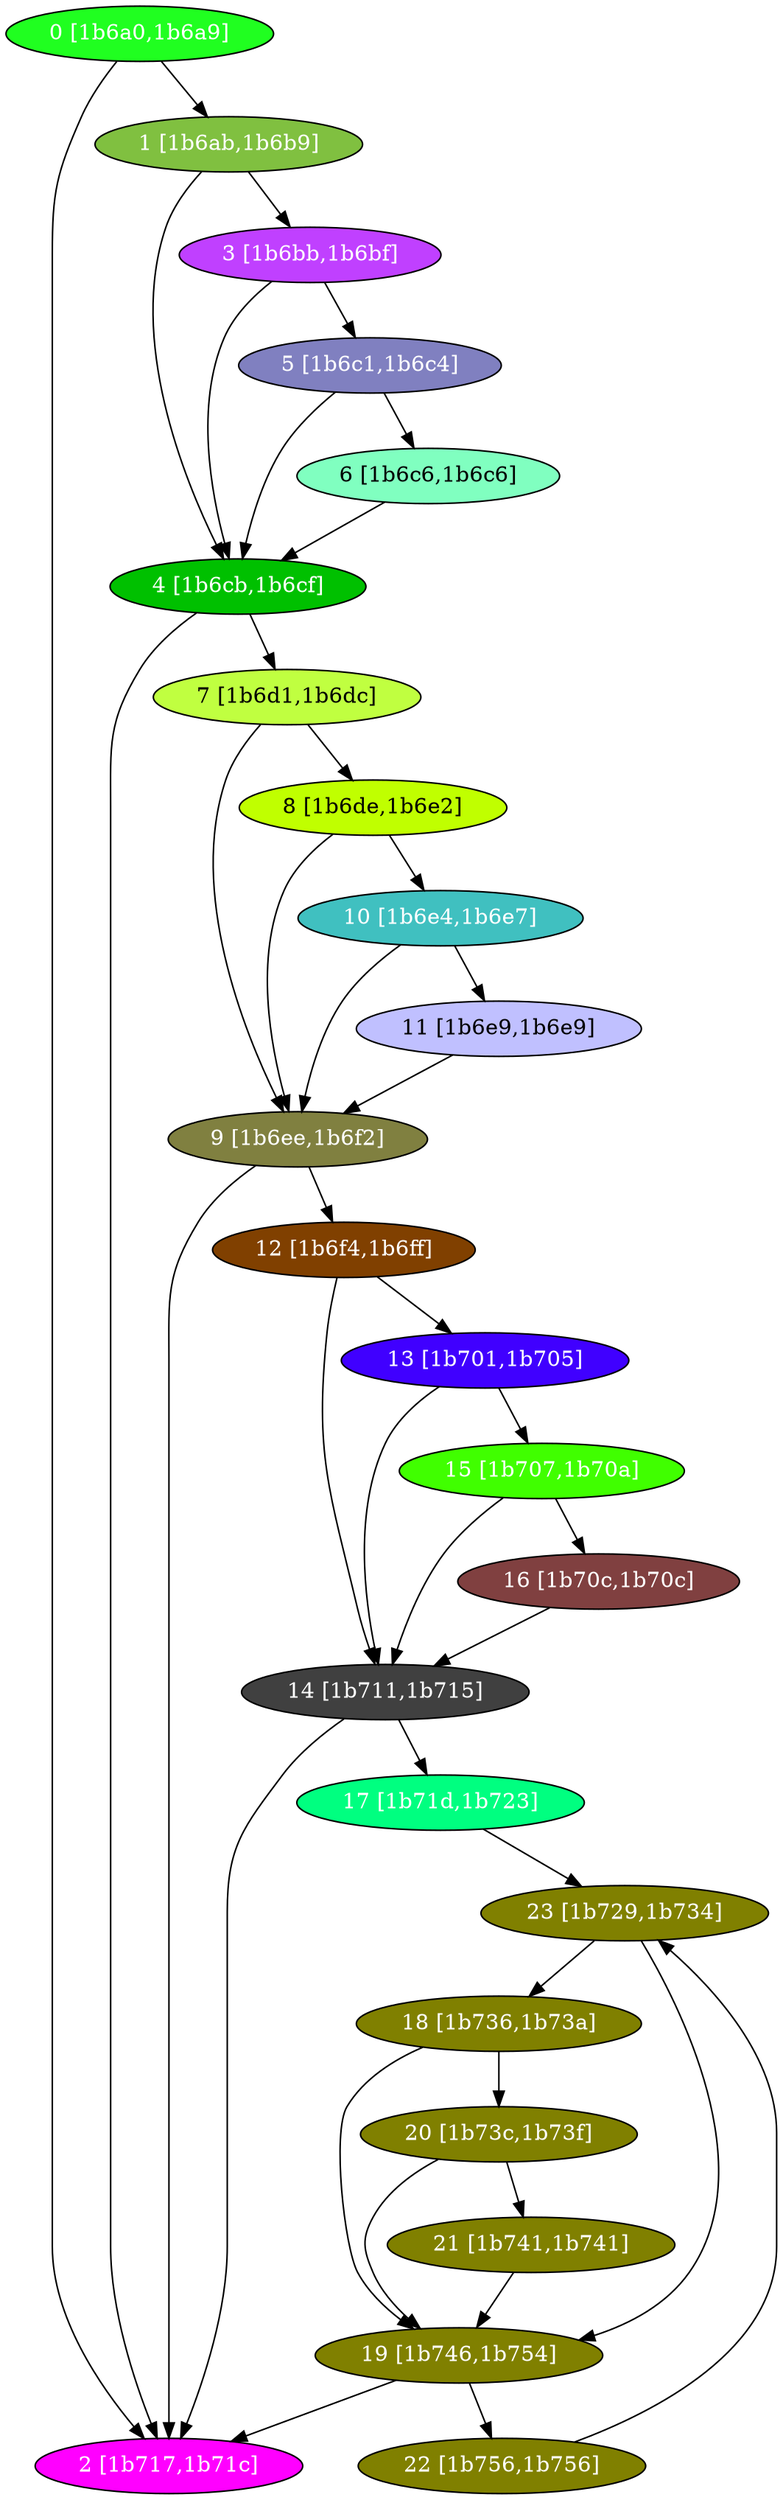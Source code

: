diGraph libnss3{
	libnss3_0  [style=filled fillcolor="#20FF20" fontcolor="#ffffff" shape=oval label="0 [1b6a0,1b6a9]"]
	libnss3_1  [style=filled fillcolor="#80C040" fontcolor="#ffffff" shape=oval label="1 [1b6ab,1b6b9]"]
	libnss3_2  [style=filled fillcolor="#FF00FF" fontcolor="#ffffff" shape=oval label="2 [1b717,1b71c]"]
	libnss3_3  [style=filled fillcolor="#C040FF" fontcolor="#ffffff" shape=oval label="3 [1b6bb,1b6bf]"]
	libnss3_4  [style=filled fillcolor="#00C000" fontcolor="#ffffff" shape=oval label="4 [1b6cb,1b6cf]"]
	libnss3_5  [style=filled fillcolor="#8080C0" fontcolor="#ffffff" shape=oval label="5 [1b6c1,1b6c4]"]
	libnss3_6  [style=filled fillcolor="#80FFC0" fontcolor="#000000" shape=oval label="6 [1b6c6,1b6c6]"]
	libnss3_7  [style=filled fillcolor="#C0FF40" fontcolor="#000000" shape=oval label="7 [1b6d1,1b6dc]"]
	libnss3_8  [style=filled fillcolor="#C0FF00" fontcolor="#000000" shape=oval label="8 [1b6de,1b6e2]"]
	libnss3_9  [style=filled fillcolor="#808040" fontcolor="#ffffff" shape=oval label="9 [1b6ee,1b6f2]"]
	libnss3_a  [style=filled fillcolor="#40C0C0" fontcolor="#ffffff" shape=oval label="10 [1b6e4,1b6e7]"]
	libnss3_b  [style=filled fillcolor="#C0C0FF" fontcolor="#000000" shape=oval label="11 [1b6e9,1b6e9]"]
	libnss3_c  [style=filled fillcolor="#804000" fontcolor="#ffffff" shape=oval label="12 [1b6f4,1b6ff]"]
	libnss3_d  [style=filled fillcolor="#4000FF" fontcolor="#ffffff" shape=oval label="13 [1b701,1b705]"]
	libnss3_e  [style=filled fillcolor="#404040" fontcolor="#ffffff" shape=oval label="14 [1b711,1b715]"]
	libnss3_f  [style=filled fillcolor="#40FF00" fontcolor="#ffffff" shape=oval label="15 [1b707,1b70a]"]
	libnss3_10  [style=filled fillcolor="#804040" fontcolor="#ffffff" shape=oval label="16 [1b70c,1b70c]"]
	libnss3_11  [style=filled fillcolor="#00FF80" fontcolor="#ffffff" shape=oval label="17 [1b71d,1b723]"]
	libnss3_12  [style=filled fillcolor="#808000" fontcolor="#ffffff" shape=oval label="18 [1b736,1b73a]"]
	libnss3_13  [style=filled fillcolor="#808000" fontcolor="#ffffff" shape=oval label="19 [1b746,1b754]"]
	libnss3_14  [style=filled fillcolor="#808000" fontcolor="#ffffff" shape=oval label="20 [1b73c,1b73f]"]
	libnss3_15  [style=filled fillcolor="#808000" fontcolor="#ffffff" shape=oval label="21 [1b741,1b741]"]
	libnss3_16  [style=filled fillcolor="#808000" fontcolor="#ffffff" shape=oval label="22 [1b756,1b756]"]
	libnss3_17  [style=filled fillcolor="#808000" fontcolor="#ffffff" shape=oval label="23 [1b729,1b734]"]

	libnss3_0 -> libnss3_1
	libnss3_0 -> libnss3_2
	libnss3_1 -> libnss3_3
	libnss3_1 -> libnss3_4
	libnss3_3 -> libnss3_4
	libnss3_3 -> libnss3_5
	libnss3_4 -> libnss3_2
	libnss3_4 -> libnss3_7
	libnss3_5 -> libnss3_4
	libnss3_5 -> libnss3_6
	libnss3_6 -> libnss3_4
	libnss3_7 -> libnss3_8
	libnss3_7 -> libnss3_9
	libnss3_8 -> libnss3_9
	libnss3_8 -> libnss3_a
	libnss3_9 -> libnss3_2
	libnss3_9 -> libnss3_c
	libnss3_a -> libnss3_9
	libnss3_a -> libnss3_b
	libnss3_b -> libnss3_9
	libnss3_c -> libnss3_d
	libnss3_c -> libnss3_e
	libnss3_d -> libnss3_e
	libnss3_d -> libnss3_f
	libnss3_e -> libnss3_2
	libnss3_e -> libnss3_11
	libnss3_f -> libnss3_e
	libnss3_f -> libnss3_10
	libnss3_10 -> libnss3_e
	libnss3_11 -> libnss3_17
	libnss3_12 -> libnss3_13
	libnss3_12 -> libnss3_14
	libnss3_13 -> libnss3_2
	libnss3_13 -> libnss3_16
	libnss3_14 -> libnss3_13
	libnss3_14 -> libnss3_15
	libnss3_15 -> libnss3_13
	libnss3_16 -> libnss3_17
	libnss3_17 -> libnss3_12
	libnss3_17 -> libnss3_13
}
